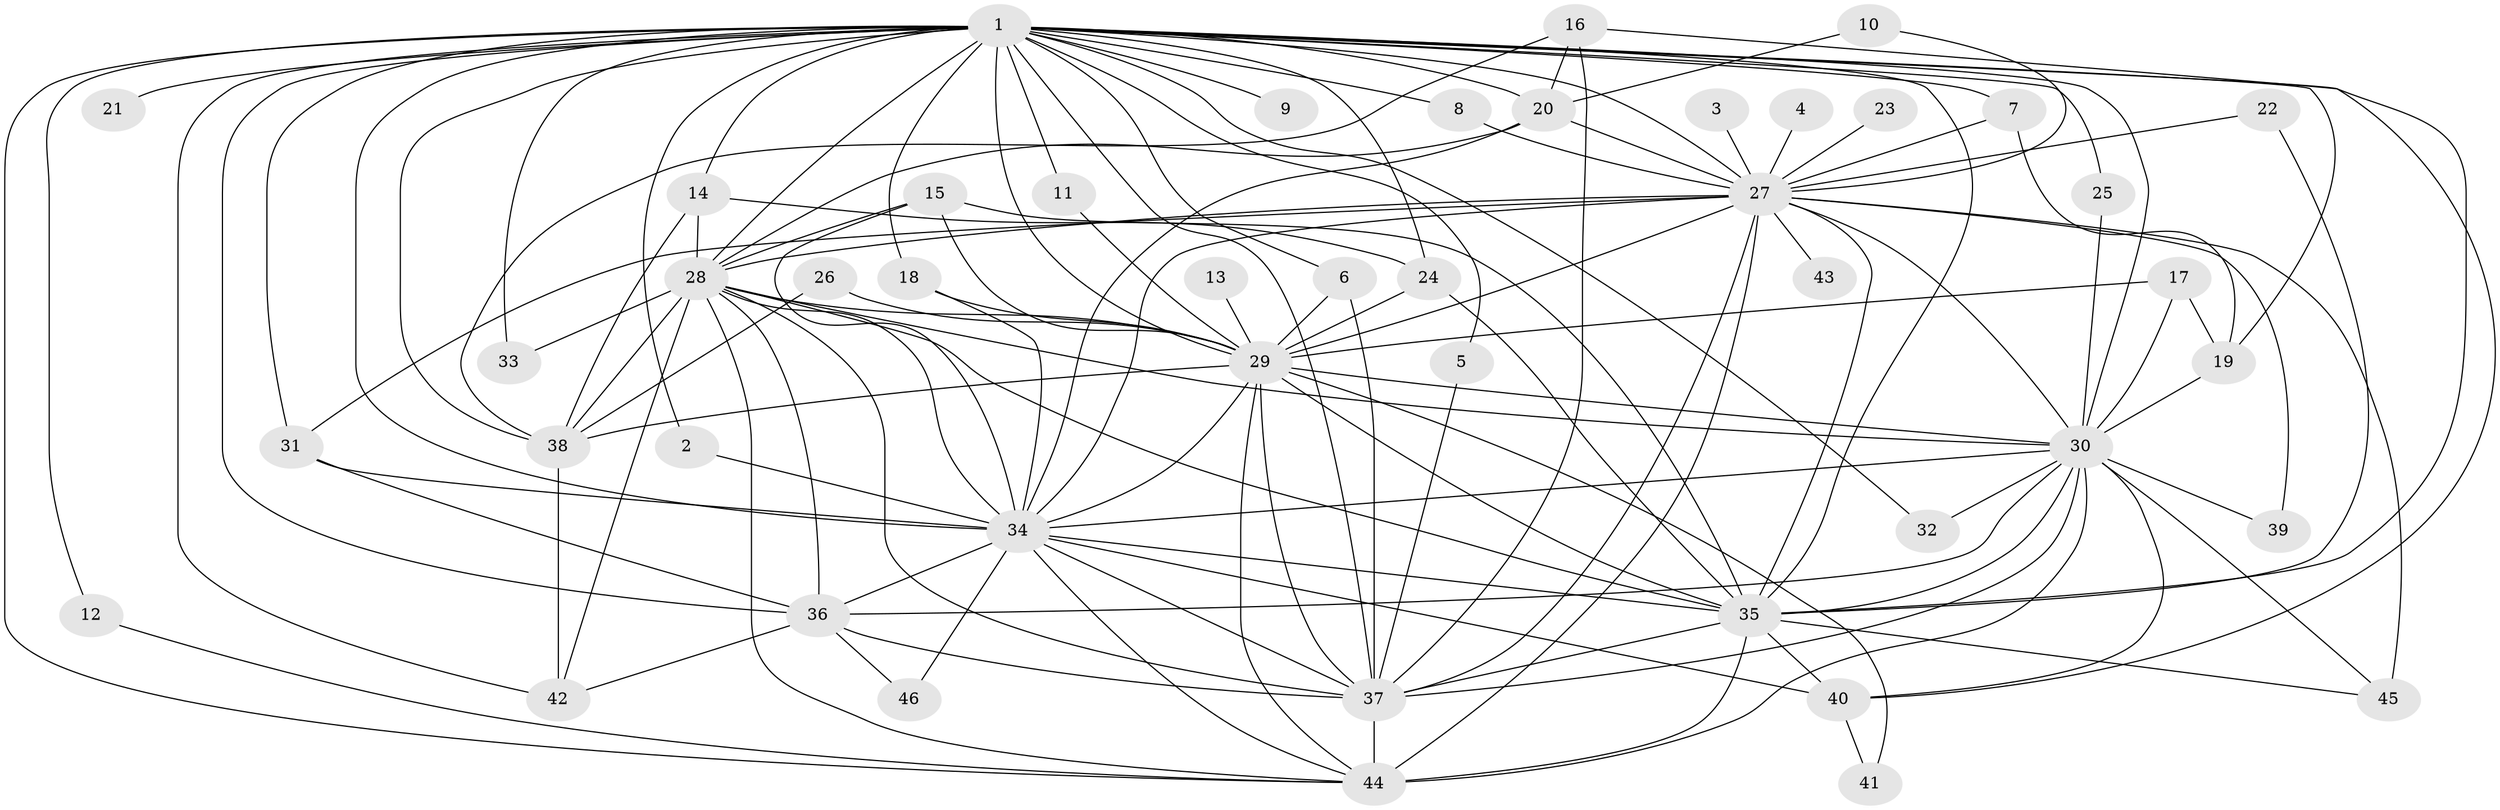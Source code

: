 // original degree distribution, {26: 0.010869565217391304, 25: 0.010869565217391304, 16: 0.021739130434782608, 28: 0.010869565217391304, 21: 0.021739130434782608, 20: 0.010869565217391304, 13: 0.021739130434782608, 2: 0.5652173913043478, 3: 0.15217391304347827, 4: 0.10869565217391304, 5: 0.043478260869565216, 6: 0.010869565217391304, 7: 0.010869565217391304}
// Generated by graph-tools (version 1.1) at 2025/25/03/09/25 03:25:51]
// undirected, 46 vertices, 127 edges
graph export_dot {
graph [start="1"]
  node [color=gray90,style=filled];
  1;
  2;
  3;
  4;
  5;
  6;
  7;
  8;
  9;
  10;
  11;
  12;
  13;
  14;
  15;
  16;
  17;
  18;
  19;
  20;
  21;
  22;
  23;
  24;
  25;
  26;
  27;
  28;
  29;
  30;
  31;
  32;
  33;
  34;
  35;
  36;
  37;
  38;
  39;
  40;
  41;
  42;
  43;
  44;
  45;
  46;
  1 -- 2 [weight=1.0];
  1 -- 5 [weight=1.0];
  1 -- 6 [weight=1.0];
  1 -- 7 [weight=1.0];
  1 -- 8 [weight=1.0];
  1 -- 9 [weight=1.0];
  1 -- 11 [weight=1.0];
  1 -- 12 [weight=1.0];
  1 -- 14 [weight=1.0];
  1 -- 18 [weight=1.0];
  1 -- 19 [weight=1.0];
  1 -- 20 [weight=1.0];
  1 -- 21 [weight=2.0];
  1 -- 24 [weight=1.0];
  1 -- 25 [weight=1.0];
  1 -- 27 [weight=2.0];
  1 -- 28 [weight=3.0];
  1 -- 29 [weight=3.0];
  1 -- 30 [weight=3.0];
  1 -- 31 [weight=1.0];
  1 -- 32 [weight=1.0];
  1 -- 33 [weight=2.0];
  1 -- 34 [weight=4.0];
  1 -- 35 [weight=3.0];
  1 -- 36 [weight=2.0];
  1 -- 37 [weight=2.0];
  1 -- 38 [weight=1.0];
  1 -- 40 [weight=1.0];
  1 -- 42 [weight=2.0];
  1 -- 44 [weight=2.0];
  2 -- 34 [weight=1.0];
  3 -- 27 [weight=1.0];
  4 -- 27 [weight=1.0];
  5 -- 37 [weight=1.0];
  6 -- 29 [weight=1.0];
  6 -- 37 [weight=1.0];
  7 -- 19 [weight=1.0];
  7 -- 27 [weight=1.0];
  8 -- 27 [weight=1.0];
  10 -- 20 [weight=1.0];
  10 -- 27 [weight=1.0];
  11 -- 29 [weight=1.0];
  12 -- 44 [weight=1.0];
  13 -- 29 [weight=2.0];
  14 -- 24 [weight=1.0];
  14 -- 28 [weight=1.0];
  14 -- 38 [weight=1.0];
  15 -- 28 [weight=1.0];
  15 -- 29 [weight=1.0];
  15 -- 34 [weight=1.0];
  15 -- 35 [weight=1.0];
  16 -- 20 [weight=1.0];
  16 -- 35 [weight=1.0];
  16 -- 37 [weight=1.0];
  16 -- 38 [weight=1.0];
  17 -- 19 [weight=1.0];
  17 -- 29 [weight=1.0];
  17 -- 30 [weight=1.0];
  18 -- 29 [weight=1.0];
  18 -- 34 [weight=2.0];
  19 -- 30 [weight=1.0];
  20 -- 27 [weight=1.0];
  20 -- 28 [weight=1.0];
  20 -- 34 [weight=2.0];
  22 -- 27 [weight=1.0];
  22 -- 35 [weight=1.0];
  23 -- 27 [weight=1.0];
  24 -- 29 [weight=1.0];
  24 -- 35 [weight=1.0];
  25 -- 30 [weight=1.0];
  26 -- 29 [weight=1.0];
  26 -- 38 [weight=1.0];
  27 -- 28 [weight=2.0];
  27 -- 29 [weight=1.0];
  27 -- 30 [weight=1.0];
  27 -- 31 [weight=1.0];
  27 -- 34 [weight=1.0];
  27 -- 35 [weight=1.0];
  27 -- 37 [weight=1.0];
  27 -- 39 [weight=1.0];
  27 -- 43 [weight=1.0];
  27 -- 44 [weight=2.0];
  27 -- 45 [weight=2.0];
  28 -- 29 [weight=1.0];
  28 -- 30 [weight=1.0];
  28 -- 33 [weight=1.0];
  28 -- 34 [weight=1.0];
  28 -- 35 [weight=2.0];
  28 -- 36 [weight=1.0];
  28 -- 37 [weight=1.0];
  28 -- 38 [weight=1.0];
  28 -- 42 [weight=1.0];
  28 -- 44 [weight=1.0];
  29 -- 30 [weight=1.0];
  29 -- 34 [weight=1.0];
  29 -- 35 [weight=1.0];
  29 -- 37 [weight=1.0];
  29 -- 38 [weight=1.0];
  29 -- 41 [weight=1.0];
  29 -- 44 [weight=1.0];
  30 -- 32 [weight=1.0];
  30 -- 34 [weight=1.0];
  30 -- 35 [weight=1.0];
  30 -- 36 [weight=2.0];
  30 -- 37 [weight=2.0];
  30 -- 39 [weight=1.0];
  30 -- 40 [weight=1.0];
  30 -- 44 [weight=1.0];
  30 -- 45 [weight=1.0];
  31 -- 34 [weight=1.0];
  31 -- 36 [weight=1.0];
  34 -- 35 [weight=1.0];
  34 -- 36 [weight=1.0];
  34 -- 37 [weight=1.0];
  34 -- 40 [weight=1.0];
  34 -- 44 [weight=1.0];
  34 -- 46 [weight=1.0];
  35 -- 37 [weight=1.0];
  35 -- 40 [weight=1.0];
  35 -- 44 [weight=3.0];
  35 -- 45 [weight=1.0];
  36 -- 37 [weight=1.0];
  36 -- 42 [weight=1.0];
  36 -- 46 [weight=1.0];
  37 -- 44 [weight=1.0];
  38 -- 42 [weight=1.0];
  40 -- 41 [weight=1.0];
}
